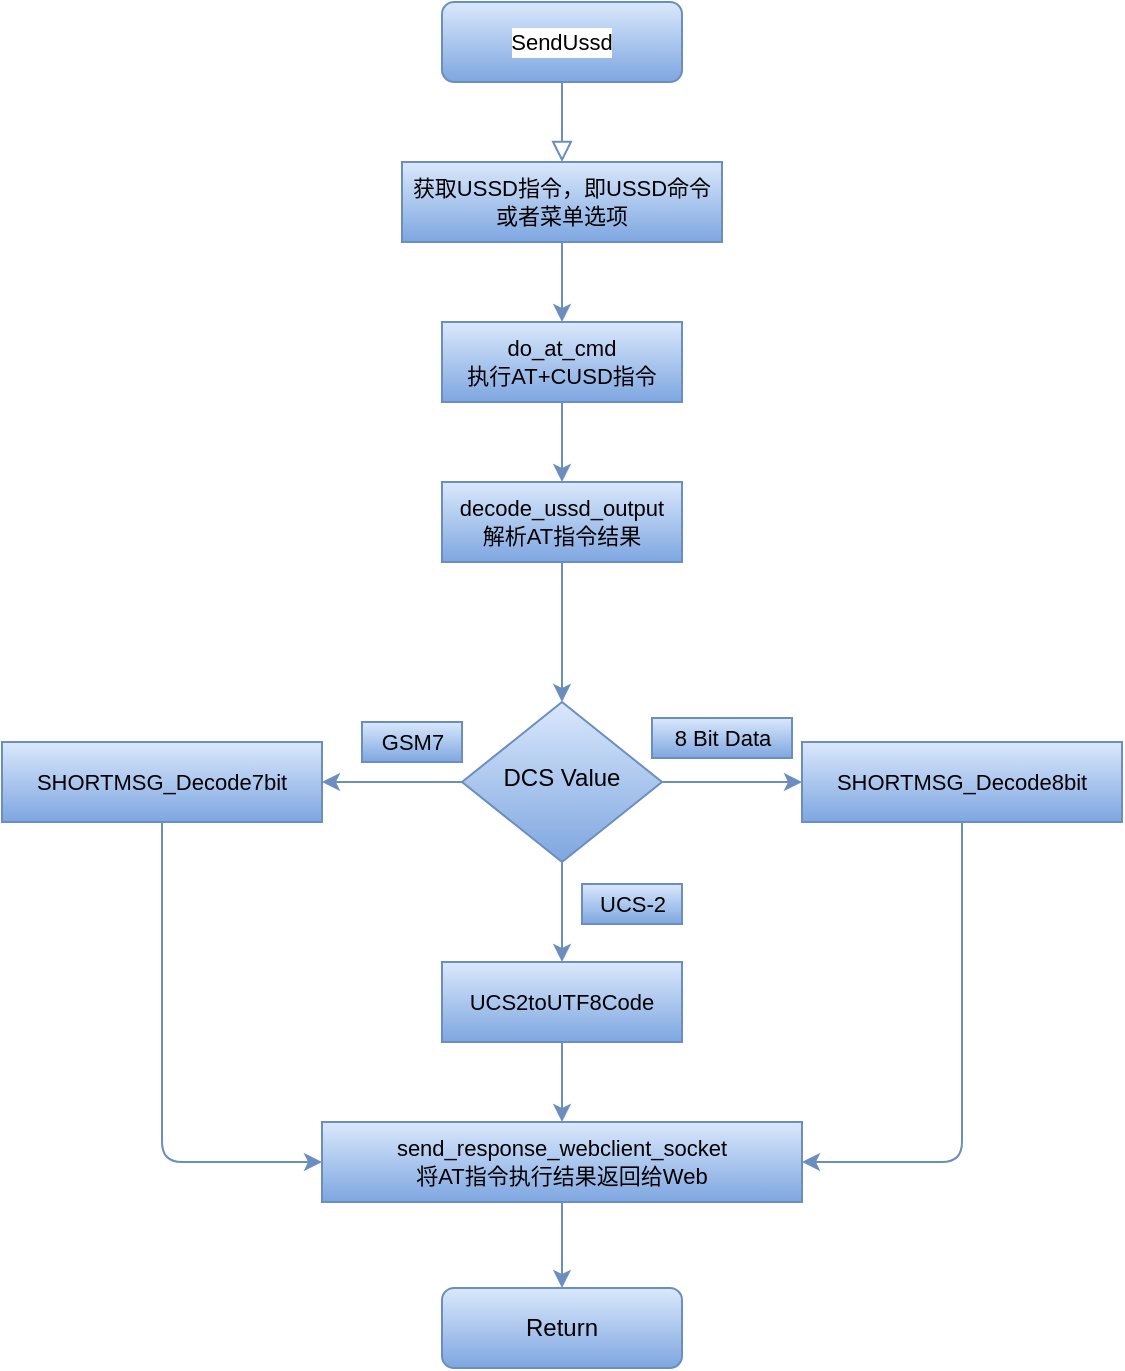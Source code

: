 <mxfile version="15.3.8" type="github">
  <diagram id="C5RBs43oDa-KdzZeNtuy" name="Page-1">
    <mxGraphModel dx="1422" dy="794" grid="0" gridSize="10" guides="1" tooltips="1" connect="1" arrows="1" fold="1" page="1" pageScale="1" pageWidth="827" pageHeight="1169" math="0" shadow="0">
      <root>
        <mxCell id="WIyWlLk6GJQsqaUBKTNV-0" />
        <mxCell id="WIyWlLk6GJQsqaUBKTNV-1" parent="WIyWlLk6GJQsqaUBKTNV-0" />
        <mxCell id="WIyWlLk6GJQsqaUBKTNV-2" value="" style="rounded=0;html=1;jettySize=auto;orthogonalLoop=1;fontSize=11;endArrow=block;endFill=0;endSize=8;strokeWidth=1;shadow=0;labelBackgroundColor=none;edgeStyle=orthogonalEdgeStyle;entryX=0.5;entryY=0;entryDx=0;entryDy=0;gradientColor=#7ea6e0;fillColor=#dae8fc;strokeColor=#6c8ebf;" parent="WIyWlLk6GJQsqaUBKTNV-1" source="WIyWlLk6GJQsqaUBKTNV-3" target="cUTFmJFkuG4EMO1U3CI_-0" edge="1">
          <mxGeometry relative="1" as="geometry" />
        </mxCell>
        <mxCell id="WIyWlLk6GJQsqaUBKTNV-3" value="&lt;span style=&quot;font-size: 11px;&quot;&gt;SendUssd&lt;/span&gt;" style="rounded=1;whiteSpace=wrap;html=1;fontSize=12;glass=0;strokeWidth=1;shadow=0;gradientColor=#7ea6e0;fillColor=#dae8fc;strokeColor=#6c8ebf;labelBackgroundColor=#FFFFFF;" parent="WIyWlLk6GJQsqaUBKTNV-1" vertex="1">
          <mxGeometry x="260" y="160" width="120" height="40" as="geometry" />
        </mxCell>
        <mxCell id="cUTFmJFkuG4EMO1U3CI_-4" value="" style="edgeStyle=orthogonalEdgeStyle;rounded=0;orthogonalLoop=1;jettySize=auto;html=1;fontSize=11;gradientColor=#7ea6e0;fillColor=#dae8fc;strokeColor=#6c8ebf;" edge="1" parent="WIyWlLk6GJQsqaUBKTNV-1" source="WIyWlLk6GJQsqaUBKTNV-6" target="cUTFmJFkuG4EMO1U3CI_-3">
          <mxGeometry relative="1" as="geometry" />
        </mxCell>
        <mxCell id="cUTFmJFkuG4EMO1U3CI_-10" value="" style="edgeStyle=orthogonalEdgeStyle;rounded=0;orthogonalLoop=1;jettySize=auto;html=1;fontSize=11;entryX=0.5;entryY=0;entryDx=0;entryDy=0;gradientColor=#7ea6e0;fillColor=#dae8fc;strokeColor=#6c8ebf;" edge="1" parent="WIyWlLk6GJQsqaUBKTNV-1" source="WIyWlLk6GJQsqaUBKTNV-6" target="cUTFmJFkuG4EMO1U3CI_-14">
          <mxGeometry relative="1" as="geometry">
            <mxPoint x="320" y="680" as="targetPoint" />
          </mxGeometry>
        </mxCell>
        <mxCell id="cUTFmJFkuG4EMO1U3CI_-11" value="" style="edgeStyle=orthogonalEdgeStyle;rounded=0;orthogonalLoop=1;jettySize=auto;html=1;fontSize=11;entryX=0;entryY=0.5;entryDx=0;entryDy=0;gradientColor=#7ea6e0;fillColor=#dae8fc;strokeColor=#6c8ebf;" edge="1" parent="WIyWlLk6GJQsqaUBKTNV-1" source="WIyWlLk6GJQsqaUBKTNV-6" target="cUTFmJFkuG4EMO1U3CI_-15">
          <mxGeometry relative="1" as="geometry">
            <mxPoint x="450" y="550" as="targetPoint" />
          </mxGeometry>
        </mxCell>
        <mxCell id="WIyWlLk6GJQsqaUBKTNV-6" value="DCS Value" style="rhombus;whiteSpace=wrap;html=1;shadow=0;fontFamily=Helvetica;fontSize=12;align=center;strokeWidth=1;spacing=6;spacingTop=-4;gradientColor=#7ea6e0;fillColor=#dae8fc;strokeColor=#6c8ebf;" parent="WIyWlLk6GJQsqaUBKTNV-1" vertex="1">
          <mxGeometry x="270" y="510" width="100" height="80" as="geometry" />
        </mxCell>
        <mxCell id="WIyWlLk6GJQsqaUBKTNV-11" value="Return" style="rounded=1;whiteSpace=wrap;html=1;fontSize=12;glass=0;strokeWidth=1;shadow=0;gradientColor=#7ea6e0;fillColor=#dae8fc;strokeColor=#6c8ebf;" parent="WIyWlLk6GJQsqaUBKTNV-1" vertex="1">
          <mxGeometry x="260" y="803" width="120" height="40" as="geometry" />
        </mxCell>
        <mxCell id="cUTFmJFkuG4EMO1U3CI_-5" value="" style="edgeStyle=orthogonalEdgeStyle;rounded=0;orthogonalLoop=1;jettySize=auto;html=1;fontSize=11;gradientColor=#7ea6e0;fillColor=#dae8fc;strokeColor=#6c8ebf;" edge="1" parent="WIyWlLk6GJQsqaUBKTNV-1" source="cUTFmJFkuG4EMO1U3CI_-0" target="cUTFmJFkuG4EMO1U3CI_-1">
          <mxGeometry relative="1" as="geometry" />
        </mxCell>
        <mxCell id="cUTFmJFkuG4EMO1U3CI_-0" value="获取USSD指令，即USSD命令或者菜单选项" style="rounded=0;whiteSpace=wrap;html=1;fontSize=11;gradientColor=#7ea6e0;fillColor=#dae8fc;strokeColor=#6c8ebf;" vertex="1" parent="WIyWlLk6GJQsqaUBKTNV-1">
          <mxGeometry x="240" y="240" width="160" height="40" as="geometry" />
        </mxCell>
        <mxCell id="cUTFmJFkuG4EMO1U3CI_-6" value="" style="edgeStyle=orthogonalEdgeStyle;rounded=0;orthogonalLoop=1;jettySize=auto;html=1;fontSize=11;gradientColor=#7ea6e0;fillColor=#dae8fc;strokeColor=#6c8ebf;" edge="1" parent="WIyWlLk6GJQsqaUBKTNV-1" source="cUTFmJFkuG4EMO1U3CI_-1" target="cUTFmJFkuG4EMO1U3CI_-2">
          <mxGeometry relative="1" as="geometry" />
        </mxCell>
        <mxCell id="cUTFmJFkuG4EMO1U3CI_-1" value="&lt;span style=&quot;font-size: 11px&quot;&gt;do_at_cmd&lt;/span&gt;&lt;br&gt;执行AT+CUSD指令" style="rounded=0;whiteSpace=wrap;html=1;fontSize=11;gradientColor=#7ea6e0;fillColor=#dae8fc;strokeColor=#6c8ebf;" vertex="1" parent="WIyWlLk6GJQsqaUBKTNV-1">
          <mxGeometry x="260" y="320" width="120" height="40" as="geometry" />
        </mxCell>
        <mxCell id="cUTFmJFkuG4EMO1U3CI_-7" value="" style="edgeStyle=orthogonalEdgeStyle;rounded=0;orthogonalLoop=1;jettySize=auto;html=1;fontSize=11;gradientColor=#7ea6e0;fillColor=#dae8fc;strokeColor=#6c8ebf;" edge="1" parent="WIyWlLk6GJQsqaUBKTNV-1" source="cUTFmJFkuG4EMO1U3CI_-2" target="WIyWlLk6GJQsqaUBKTNV-6">
          <mxGeometry relative="1" as="geometry" />
        </mxCell>
        <mxCell id="cUTFmJFkuG4EMO1U3CI_-2" value="&lt;span style=&quot;font-size: 11px&quot;&gt;decode_ussd_output&lt;/span&gt;&lt;br&gt;解析AT指令结果" style="rounded=0;whiteSpace=wrap;html=1;fontSize=11;gradientColor=#7ea6e0;fillColor=#dae8fc;strokeColor=#6c8ebf;" vertex="1" parent="WIyWlLk6GJQsqaUBKTNV-1">
          <mxGeometry x="260" y="400" width="120" height="40" as="geometry" />
        </mxCell>
        <mxCell id="cUTFmJFkuG4EMO1U3CI_-3" value="SHORTMSG_Decode7bit" style="rounded=0;whiteSpace=wrap;html=1;fontSize=11;gradientColor=#7ea6e0;fillColor=#dae8fc;strokeColor=#6c8ebf;" vertex="1" parent="WIyWlLk6GJQsqaUBKTNV-1">
          <mxGeometry x="40" y="530" width="160" height="40" as="geometry" />
        </mxCell>
        <mxCell id="cUTFmJFkuG4EMO1U3CI_-9" value="GSM7" style="text;html=1;align=center;verticalAlign=middle;resizable=0;points=[];autosize=1;fontSize=11;gradientColor=#7ea6e0;fillColor=#dae8fc;strokeColor=#6c8ebf;" vertex="1" parent="WIyWlLk6GJQsqaUBKTNV-1">
          <mxGeometry x="220" y="520" width="50" height="20" as="geometry" />
        </mxCell>
        <mxCell id="cUTFmJFkuG4EMO1U3CI_-12" value="8 Bit Data" style="text;html=1;align=center;verticalAlign=middle;resizable=0;points=[];autosize=1;fontSize=11;gradientColor=#7ea6e0;fillColor=#dae8fc;strokeColor=#6c8ebf;" vertex="1" parent="WIyWlLk6GJQsqaUBKTNV-1">
          <mxGeometry x="365" y="518" width="70" height="20" as="geometry" />
        </mxCell>
        <mxCell id="cUTFmJFkuG4EMO1U3CI_-13" value="UCS-2" style="text;html=1;align=center;verticalAlign=middle;resizable=0;points=[];autosize=1;fontSize=11;gradientColor=#7ea6e0;fillColor=#dae8fc;strokeColor=#6c8ebf;" vertex="1" parent="WIyWlLk6GJQsqaUBKTNV-1">
          <mxGeometry x="330" y="601" width="50" height="20" as="geometry" />
        </mxCell>
        <mxCell id="cUTFmJFkuG4EMO1U3CI_-17" value="" style="edgeStyle=orthogonalEdgeStyle;rounded=0;orthogonalLoop=1;jettySize=auto;html=1;fontSize=11;gradientColor=#7ea6e0;fillColor=#dae8fc;strokeColor=#6c8ebf;" edge="1" parent="WIyWlLk6GJQsqaUBKTNV-1" source="cUTFmJFkuG4EMO1U3CI_-14" target="cUTFmJFkuG4EMO1U3CI_-16">
          <mxGeometry relative="1" as="geometry" />
        </mxCell>
        <mxCell id="cUTFmJFkuG4EMO1U3CI_-14" value="UCS2toUTF8Code" style="rounded=0;whiteSpace=wrap;html=1;fontSize=11;gradientColor=#7ea6e0;fillColor=#dae8fc;strokeColor=#6c8ebf;" vertex="1" parent="WIyWlLk6GJQsqaUBKTNV-1">
          <mxGeometry x="260" y="640" width="120" height="40" as="geometry" />
        </mxCell>
        <mxCell id="cUTFmJFkuG4EMO1U3CI_-15" value="SHORTMSG_Decode8bit" style="rounded=0;whiteSpace=wrap;html=1;fontSize=11;gradientColor=#7ea6e0;fillColor=#dae8fc;strokeColor=#6c8ebf;" vertex="1" parent="WIyWlLk6GJQsqaUBKTNV-1">
          <mxGeometry x="440" y="530" width="160" height="40" as="geometry" />
        </mxCell>
        <mxCell id="cUTFmJFkuG4EMO1U3CI_-21" value="" style="edgeStyle=orthogonalEdgeStyle;rounded=0;orthogonalLoop=1;jettySize=auto;html=1;fontSize=11;gradientColor=#7ea6e0;fillColor=#dae8fc;strokeColor=#6c8ebf;" edge="1" parent="WIyWlLk6GJQsqaUBKTNV-1" source="cUTFmJFkuG4EMO1U3CI_-16" target="WIyWlLk6GJQsqaUBKTNV-11">
          <mxGeometry relative="1" as="geometry" />
        </mxCell>
        <mxCell id="cUTFmJFkuG4EMO1U3CI_-16" value="send_response_webclient_socket&lt;br&gt;将AT指令执行结果返回给Web" style="rounded=0;whiteSpace=wrap;html=1;fontSize=11;gradientColor=#7ea6e0;fillColor=#dae8fc;strokeColor=#6c8ebf;" vertex="1" parent="WIyWlLk6GJQsqaUBKTNV-1">
          <mxGeometry x="200" y="720" width="240" height="40" as="geometry" />
        </mxCell>
        <mxCell id="cUTFmJFkuG4EMO1U3CI_-18" value="" style="endArrow=classic;html=1;fontSize=11;exitX=0.5;exitY=1;exitDx=0;exitDy=0;entryX=1;entryY=0.5;entryDx=0;entryDy=0;gradientColor=#7ea6e0;fillColor=#dae8fc;strokeColor=#6c8ebf;" edge="1" parent="WIyWlLk6GJQsqaUBKTNV-1" source="cUTFmJFkuG4EMO1U3CI_-15" target="cUTFmJFkuG4EMO1U3CI_-16">
          <mxGeometry width="50" height="50" relative="1" as="geometry">
            <mxPoint x="390" y="600" as="sourcePoint" />
            <mxPoint x="440" y="550" as="targetPoint" />
            <Array as="points">
              <mxPoint x="520" y="740" />
            </Array>
          </mxGeometry>
        </mxCell>
        <mxCell id="cUTFmJFkuG4EMO1U3CI_-20" value="" style="endArrow=classic;html=1;fontSize=11;exitX=0.5;exitY=1;exitDx=0;exitDy=0;entryX=0;entryY=0.5;entryDx=0;entryDy=0;entryPerimeter=0;gradientColor=#7ea6e0;fillColor=#dae8fc;strokeColor=#6c8ebf;" edge="1" parent="WIyWlLk6GJQsqaUBKTNV-1" source="cUTFmJFkuG4EMO1U3CI_-3" target="cUTFmJFkuG4EMO1U3CI_-16">
          <mxGeometry width="50" height="50" relative="1" as="geometry">
            <mxPoint x="390" y="600" as="sourcePoint" />
            <mxPoint x="440" y="550" as="targetPoint" />
            <Array as="points">
              <mxPoint x="120" y="740" />
            </Array>
          </mxGeometry>
        </mxCell>
      </root>
    </mxGraphModel>
  </diagram>
</mxfile>
